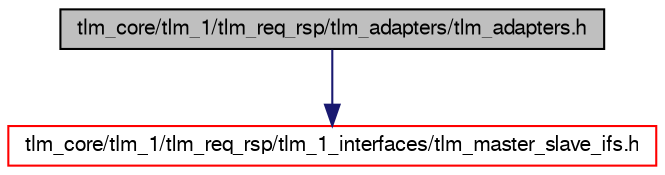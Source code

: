 digraph G
{
  edge [fontname="FreeSans",fontsize="10",labelfontname="FreeSans",labelfontsize="10"];
  node [fontname="FreeSans",fontsize="10",shape=record];
  Node1 [label="tlm_core/tlm_1/tlm_req_rsp/tlm_adapters/tlm_adapters.h",height=0.2,width=0.4,color="black", fillcolor="grey75", style="filled" fontcolor="black"];
  Node1 -> Node2 [color="midnightblue",fontsize="10",style="solid",fontname="FreeSans"];
  Node2 [label="tlm_core/tlm_1/tlm_req_rsp/tlm_1_interfaces/tlm_master_slave_ifs.h",height=0.2,width=0.4,color="red", fillcolor="white", style="filled",URL="$a00131.html"];
}
